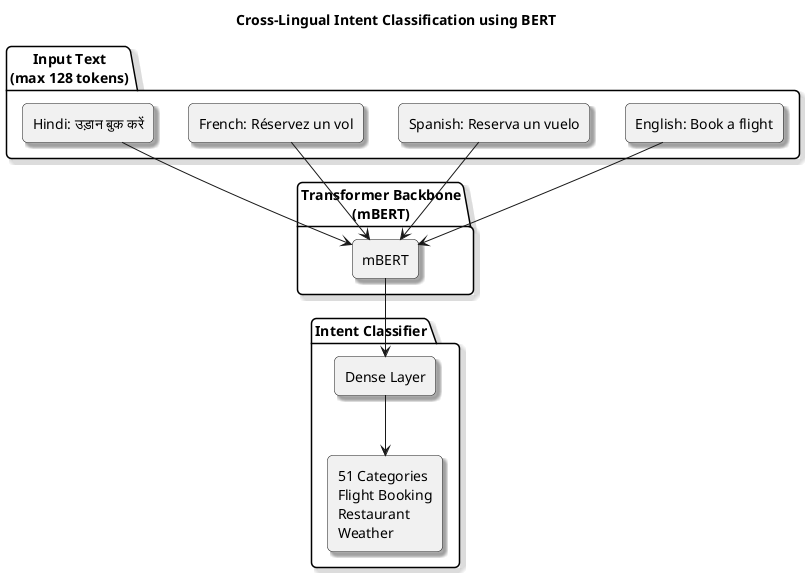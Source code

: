 @startuml
skinparam backgroundColor white
skinparam componentStyle rectangle
skinparam roundcorner 10
skinparam shadowing true

title Cross-Lingual Intent Classification using BERT

package "Input Text\n(max 128 tokens)" {
  [English: Book a flight]
  [Spanish: Reserva un vuelo]
  [French: Réservez un vol]
  [Hindi: उड़ान बुक करें]
}

package "Transformer Backbone\n(mBERT)" {
  [mBERT]
}

package "Intent Classifier" {
  [Dense Layer]
  [51 Categories\nFlight Booking\nRestaurant\nWeather]
}

[English: Book a flight] --> [mBERT]
[Spanish: Reserva un vuelo] --> [mBERT]
[French: Réservez un vol] --> [mBERT]
[Hindi: उड़ान बुक करें] --> [mBERT]

[mBERT] --> [Dense Layer]
[Dense Layer] --> [51 Categories\nFlight Booking\nRestaurant\nWeather]

@enduml